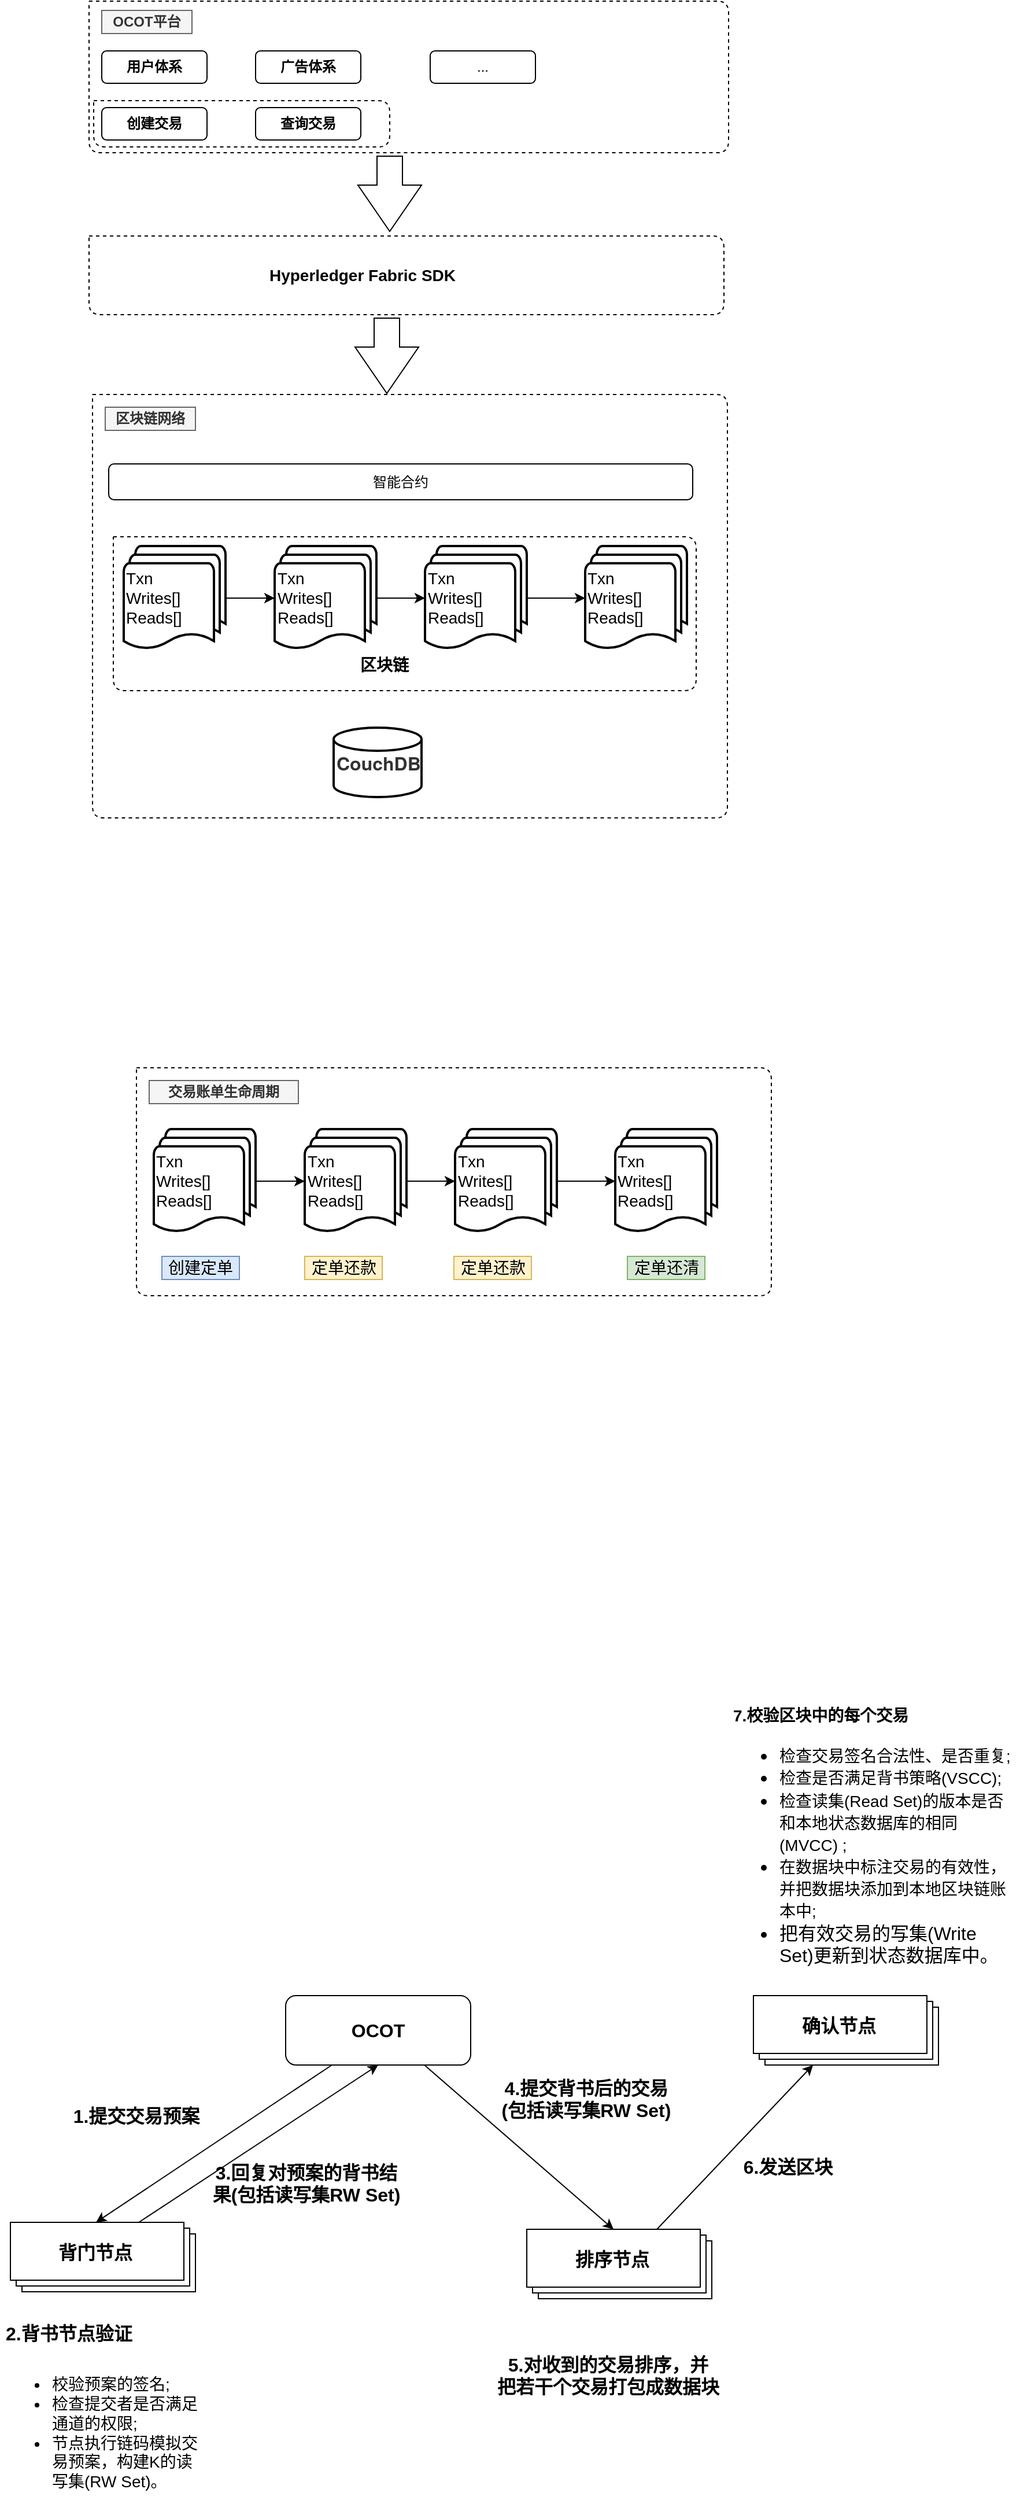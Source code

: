 <mxfile version="11.3.0" type="github" pages="1"><diagram id="ybbbF9Ips_LNxDzgqKM6" name="第 1 页"><mxGraphModel dx="1822" dy="794" grid="0" gridSize="10" guides="1" tooltips="1" connect="1" arrows="1" fold="1" page="0" pageScale="1" pageWidth="827" pageHeight="1169" math="0" shadow="0"><root><mxCell id="0"/><mxCell id="1" parent="0"/><mxCell id="frH8ttqrZoPlYyRedVNz-21" value="" style="html=1;shadow=0;dashed=0;align=center;verticalAlign=middle;shape=mxgraph.arrows2.arrow;dy=0.6;dx=40;direction=south;notch=0;" parent="1" vertex="1"><mxGeometry x="135.5" y="228" width="55" height="65" as="geometry"/></mxCell><mxCell id="frH8ttqrZoPlYyRedVNz-24" value="" style="group" parent="1" vertex="1" connectable="0"><mxGeometry x="-97" y="94" width="553" height="131" as="geometry"/></mxCell><mxCell id="frH8ttqrZoPlYyRedVNz-1" value="" style="endArrow=none;dashed=1;html=1;" parent="frH8ttqrZoPlYyRedVNz-24" edge="1"><mxGeometry width="50" height="50" relative="1" as="geometry"><mxPoint as="sourcePoint"/><mxPoint as="targetPoint"/><Array as="points"><mxPoint x="553"/><mxPoint x="553" y="131"/><mxPoint y="131"/></Array></mxGeometry></mxCell><mxCell id="frH8ttqrZoPlYyRedVNz-2" value="OCOT平台" style="text;html=1;strokeColor=#666666;fillColor=#f5f5f5;align=center;verticalAlign=middle;whiteSpace=wrap;rounded=0;fontStyle=1;fontColor=#333333;" parent="frH8ttqrZoPlYyRedVNz-24" vertex="1"><mxGeometry x="11" y="8" width="78" height="20" as="geometry"/></mxCell><mxCell id="frH8ttqrZoPlYyRedVNz-3" value="用户体系" style="rounded=1;whiteSpace=wrap;html=1;fontStyle=1" parent="frH8ttqrZoPlYyRedVNz-24" vertex="1"><mxGeometry x="11" y="43" width="91" height="28" as="geometry"/></mxCell><mxCell id="frH8ttqrZoPlYyRedVNz-4" value="&lt;b&gt;广告体系&lt;/b&gt;" style="rounded=1;whiteSpace=wrap;html=1;" parent="frH8ttqrZoPlYyRedVNz-24" vertex="1"><mxGeometry x="144" y="43" width="91" height="28" as="geometry"/></mxCell><mxCell id="frH8ttqrZoPlYyRedVNz-5" value="..." style="rounded=1;whiteSpace=wrap;html=1;" parent="frH8ttqrZoPlYyRedVNz-24" vertex="1"><mxGeometry x="295" y="43" width="91" height="28" as="geometry"/></mxCell><mxCell id="frH8ttqrZoPlYyRedVNz-6" value="创建交易" style="rounded=1;whiteSpace=wrap;html=1;fontStyle=1" parent="frH8ttqrZoPlYyRedVNz-24" vertex="1"><mxGeometry x="11" y="92" width="91" height="28" as="geometry"/></mxCell><mxCell id="frH8ttqrZoPlYyRedVNz-7" value="查询交易" style="rounded=1;whiteSpace=wrap;html=1;fontStyle=1" parent="frH8ttqrZoPlYyRedVNz-24" vertex="1"><mxGeometry x="144" y="92" width="91" height="28" as="geometry"/></mxCell><mxCell id="frH8ttqrZoPlYyRedVNz-9" value="" style="group" parent="frH8ttqrZoPlYyRedVNz-24" vertex="1" connectable="0"><mxGeometry x="4" y="86" width="256" height="40" as="geometry"/></mxCell><mxCell id="frH8ttqrZoPlYyRedVNz-10" value="" style="endArrow=none;dashed=1;html=1;" parent="frH8ttqrZoPlYyRedVNz-9" edge="1"><mxGeometry width="50" height="50" relative="1" as="geometry"><mxPoint as="sourcePoint"/><mxPoint as="targetPoint"/><Array as="points"><mxPoint x="256"/><mxPoint x="256" y="40"/><mxPoint y="40"/></Array></mxGeometry></mxCell><mxCell id="frH8ttqrZoPlYyRedVNz-26" value="" style="group" parent="1" vertex="1" connectable="0"><mxGeometry x="-97" y="297" width="549" height="68" as="geometry"/></mxCell><mxCell id="frH8ttqrZoPlYyRedVNz-20" value="" style="endArrow=none;dashed=1;html=1;" parent="frH8ttqrZoPlYyRedVNz-26" edge="1"><mxGeometry width="50" height="50" relative="1" as="geometry"><mxPoint as="sourcePoint"/><mxPoint as="targetPoint"/><Array as="points"><mxPoint x="549"/><mxPoint x="549" y="68"/><mxPoint y="68"/></Array></mxGeometry></mxCell><mxCell id="frH8ttqrZoPlYyRedVNz-25" value="Hyperledger Fabric SDK" style="text;html=1;strokeColor=none;fillColor=none;align=center;verticalAlign=middle;whiteSpace=wrap;rounded=0;fontStyle=1;fontSize=14;" parent="frH8ttqrZoPlYyRedVNz-26" vertex="1"><mxGeometry x="144" y="24" width="185" height="20" as="geometry"/></mxCell><mxCell id="frH8ttqrZoPlYyRedVNz-43" value="" style="html=1;shadow=0;dashed=0;align=center;verticalAlign=middle;shape=mxgraph.arrows2.arrow;dy=0.6;dx=40;direction=south;notch=0;" parent="1" vertex="1"><mxGeometry x="133" y="368" width="55" height="65" as="geometry"/></mxCell><mxCell id="frH8ttqrZoPlYyRedVNz-44" value="" style="group" parent="1" vertex="1" connectable="0"><mxGeometry x="-94" y="434" width="549" height="366" as="geometry"/></mxCell><mxCell id="frH8ttqrZoPlYyRedVNz-27" value="" style="group" parent="frH8ttqrZoPlYyRedVNz-44" vertex="1" connectable="0"><mxGeometry width="549" height="366" as="geometry"/></mxCell><mxCell id="frH8ttqrZoPlYyRedVNz-28" value="" style="endArrow=none;dashed=1;html=1;" parent="frH8ttqrZoPlYyRedVNz-27" edge="1"><mxGeometry width="50" height="50" relative="1" as="geometry"><mxPoint as="sourcePoint"/><mxPoint as="targetPoint"/><Array as="points"><mxPoint x="549"/><mxPoint x="549" y="366"/><mxPoint y="366"/></Array></mxGeometry></mxCell><mxCell id="frH8ttqrZoPlYyRedVNz-30" value="区块链网络" style="text;html=1;strokeColor=#666666;fillColor=#f5f5f5;align=center;verticalAlign=middle;whiteSpace=wrap;rounded=0;fontStyle=1;fontColor=#333333;" parent="frH8ttqrZoPlYyRedVNz-27" vertex="1"><mxGeometry x="11" y="11" width="78" height="20" as="geometry"/></mxCell><mxCell id="frH8ttqrZoPlYyRedVNz-31" value="智能合约" style="rounded=1;whiteSpace=wrap;html=1;" parent="frH8ttqrZoPlYyRedVNz-27" vertex="1"><mxGeometry x="14" y="60" width="505" height="31" as="geometry"/></mxCell><mxCell id="frH8ttqrZoPlYyRedVNz-32" value="" style="endArrow=none;dashed=1;html=1;fontSize=14;" parent="frH8ttqrZoPlYyRedVNz-27" edge="1"><mxGeometry width="50" height="50" relative="1" as="geometry"><mxPoint x="18" y="123" as="sourcePoint"/><mxPoint x="18" y="123" as="targetPoint"/><Array as="points"><mxPoint x="522" y="123"/><mxPoint x="522" y="256"/><mxPoint x="18" y="256"/></Array></mxGeometry></mxCell><mxCell id="frH8ttqrZoPlYyRedVNz-38" style="edgeStyle=orthogonalEdgeStyle;rounded=0;orthogonalLoop=1;jettySize=auto;html=1;exitX=1;exitY=0.5;exitDx=0;exitDy=0;exitPerimeter=0;entryX=0;entryY=0.5;entryDx=0;entryDy=0;entryPerimeter=0;fontSize=14;" parent="frH8ttqrZoPlYyRedVNz-27" source="frH8ttqrZoPlYyRedVNz-33" target="frH8ttqrZoPlYyRedVNz-35" edge="1"><mxGeometry relative="1" as="geometry"/></mxCell><mxCell id="frH8ttqrZoPlYyRedVNz-33" value="Txn&lt;br&gt;Writes[]&lt;br&gt;Reads[]" style="strokeWidth=2;html=1;shape=mxgraph.flowchart.multi-document;whiteSpace=wrap;fontSize=14;align=left;" parent="frH8ttqrZoPlYyRedVNz-27" vertex="1"><mxGeometry x="27" y="131" width="88" height="90" as="geometry"/></mxCell><mxCell id="frH8ttqrZoPlYyRedVNz-39" style="edgeStyle=orthogonalEdgeStyle;rounded=0;orthogonalLoop=1;jettySize=auto;html=1;exitX=1;exitY=0.5;exitDx=0;exitDy=0;exitPerimeter=0;fontSize=14;" parent="frH8ttqrZoPlYyRedVNz-27" source="frH8ttqrZoPlYyRedVNz-35" target="frH8ttqrZoPlYyRedVNz-36" edge="1"><mxGeometry relative="1" as="geometry"/></mxCell><mxCell id="frH8ttqrZoPlYyRedVNz-35" value="Txn&lt;br&gt;Writes[]&lt;br&gt;Reads[]" style="strokeWidth=2;html=1;shape=mxgraph.flowchart.multi-document;whiteSpace=wrap;fontSize=14;align=left;" parent="frH8ttqrZoPlYyRedVNz-27" vertex="1"><mxGeometry x="157.5" y="131" width="88" height="90" as="geometry"/></mxCell><mxCell id="frH8ttqrZoPlYyRedVNz-40" style="edgeStyle=orthogonalEdgeStyle;rounded=0;orthogonalLoop=1;jettySize=auto;html=1;exitX=1;exitY=0.5;exitDx=0;exitDy=0;exitPerimeter=0;entryX=0;entryY=0.5;entryDx=0;entryDy=0;entryPerimeter=0;fontSize=14;" parent="frH8ttqrZoPlYyRedVNz-27" source="frH8ttqrZoPlYyRedVNz-36" target="frH8ttqrZoPlYyRedVNz-37" edge="1"><mxGeometry relative="1" as="geometry"/></mxCell><mxCell id="frH8ttqrZoPlYyRedVNz-36" value="Txn&lt;br&gt;Writes[]&lt;br&gt;Reads[]" style="strokeWidth=2;html=1;shape=mxgraph.flowchart.multi-document;whiteSpace=wrap;fontSize=14;align=left;" parent="frH8ttqrZoPlYyRedVNz-27" vertex="1"><mxGeometry x="287.5" y="131" width="88" height="90" as="geometry"/></mxCell><mxCell id="frH8ttqrZoPlYyRedVNz-37" value="Txn&lt;br&gt;Writes[]&lt;br&gt;Reads[]" style="strokeWidth=2;html=1;shape=mxgraph.flowchart.multi-document;whiteSpace=wrap;fontSize=14;align=left;" parent="frH8ttqrZoPlYyRedVNz-27" vertex="1"><mxGeometry x="426" y="131" width="88" height="90" as="geometry"/></mxCell><mxCell id="frH8ttqrZoPlYyRedVNz-41" value="&lt;span style=&quot;color: rgb(51 , 51 , 51) ; font-family: &amp;quot;pingfang sc&amp;quot; , &amp;quot;helvetica neue&amp;quot; , &amp;quot;arial&amp;quot; , &amp;quot;hiragino sans gb&amp;quot; , &amp;quot;microsoft yahei ui&amp;quot; , &amp;quot;microsoft yahei&amp;quot; , &amp;quot;simsun&amp;quot; , sans-serif ; font-size: 16px ; white-space: pre-wrap&quot;&gt;CouchDB&lt;/span&gt;" style="strokeWidth=2;html=1;shape=mxgraph.flowchart.database;whiteSpace=wrap;fontSize=14;align=left;fontStyle=1" parent="frH8ttqrZoPlYyRedVNz-27" vertex="1"><mxGeometry x="208.5" y="288" width="76" height="60" as="geometry"/></mxCell><mxCell id="frH8ttqrZoPlYyRedVNz-42" value="区块链" style="text;strokeColor=none;fillColor=none;html=1;fontSize=14;fontStyle=1;verticalAlign=middle;align=center;" parent="frH8ttqrZoPlYyRedVNz-27" vertex="1"><mxGeometry x="202" y="214" width="100" height="40" as="geometry"/></mxCell><mxCell id="frH8ttqrZoPlYyRedVNz-67" value="" style="group" parent="1" vertex="1" connectable="0"><mxGeometry x="-56" y="1016" width="549" height="197" as="geometry"/></mxCell><mxCell id="frH8ttqrZoPlYyRedVNz-47" value="" style="endArrow=none;dashed=1;html=1;" parent="frH8ttqrZoPlYyRedVNz-67" edge="1"><mxGeometry width="50" height="50" relative="1" as="geometry"><mxPoint as="sourcePoint"/><mxPoint as="targetPoint"/><Array as="points"><mxPoint x="549"/><mxPoint x="549" y="197"/><mxPoint y="197"/></Array></mxGeometry></mxCell><mxCell id="frH8ttqrZoPlYyRedVNz-48" value="交易账单生命周期" style="text;html=1;strokeColor=#666666;fillColor=#f5f5f5;align=center;verticalAlign=middle;whiteSpace=wrap;rounded=0;fontStyle=1;fontColor=#333333;" parent="frH8ttqrZoPlYyRedVNz-67" vertex="1"><mxGeometry x="11" y="11" width="129" height="20" as="geometry"/></mxCell><mxCell id="frH8ttqrZoPlYyRedVNz-52" value="Txn&lt;br&gt;Writes[]&lt;br&gt;Reads[]" style="strokeWidth=2;html=1;shape=mxgraph.flowchart.multi-document;whiteSpace=wrap;fontSize=14;align=left;" parent="frH8ttqrZoPlYyRedVNz-67" vertex="1"><mxGeometry x="15" y="53" width="88" height="90" as="geometry"/></mxCell><mxCell id="frH8ttqrZoPlYyRedVNz-54" value="Txn&lt;br&gt;Writes[]&lt;br&gt;Reads[]" style="strokeWidth=2;html=1;shape=mxgraph.flowchart.multi-document;whiteSpace=wrap;fontSize=14;align=left;" parent="frH8ttqrZoPlYyRedVNz-67" vertex="1"><mxGeometry x="145.5" y="53" width="88" height="90" as="geometry"/></mxCell><mxCell id="frH8ttqrZoPlYyRedVNz-51" style="edgeStyle=orthogonalEdgeStyle;rounded=0;orthogonalLoop=1;jettySize=auto;html=1;exitX=1;exitY=0.5;exitDx=0;exitDy=0;exitPerimeter=0;entryX=0;entryY=0.5;entryDx=0;entryDy=0;entryPerimeter=0;fontSize=14;" parent="frH8ttqrZoPlYyRedVNz-67" source="frH8ttqrZoPlYyRedVNz-52" target="frH8ttqrZoPlYyRedVNz-54" edge="1"><mxGeometry relative="1" as="geometry"/></mxCell><mxCell id="frH8ttqrZoPlYyRedVNz-56" value="Txn&lt;br&gt;Writes[]&lt;br&gt;Reads[]" style="strokeWidth=2;html=1;shape=mxgraph.flowchart.multi-document;whiteSpace=wrap;fontSize=14;align=left;" parent="frH8ttqrZoPlYyRedVNz-67" vertex="1"><mxGeometry x="275.5" y="53" width="88" height="90" as="geometry"/></mxCell><mxCell id="frH8ttqrZoPlYyRedVNz-53" style="edgeStyle=orthogonalEdgeStyle;rounded=0;orthogonalLoop=1;jettySize=auto;html=1;exitX=1;exitY=0.5;exitDx=0;exitDy=0;exitPerimeter=0;fontSize=14;" parent="frH8ttqrZoPlYyRedVNz-67" source="frH8ttqrZoPlYyRedVNz-54" target="frH8ttqrZoPlYyRedVNz-56" edge="1"><mxGeometry relative="1" as="geometry"/></mxCell><mxCell id="frH8ttqrZoPlYyRedVNz-57" value="Txn&lt;br&gt;Writes[]&lt;br&gt;Reads[]" style="strokeWidth=2;html=1;shape=mxgraph.flowchart.multi-document;whiteSpace=wrap;fontSize=14;align=left;" parent="frH8ttqrZoPlYyRedVNz-67" vertex="1"><mxGeometry x="414" y="53" width="88" height="90" as="geometry"/></mxCell><mxCell id="frH8ttqrZoPlYyRedVNz-55" style="edgeStyle=orthogonalEdgeStyle;rounded=0;orthogonalLoop=1;jettySize=auto;html=1;exitX=1;exitY=0.5;exitDx=0;exitDy=0;exitPerimeter=0;entryX=0;entryY=0.5;entryDx=0;entryDy=0;entryPerimeter=0;fontSize=14;" parent="frH8ttqrZoPlYyRedVNz-67" source="frH8ttqrZoPlYyRedVNz-56" target="frH8ttqrZoPlYyRedVNz-57" edge="1"><mxGeometry relative="1" as="geometry"/></mxCell><mxCell id="frH8ttqrZoPlYyRedVNz-61" value="创建定单" style="text;html=1;strokeColor=#6c8ebf;fillColor=#dae8fc;align=center;verticalAlign=middle;whiteSpace=wrap;rounded=0;fontSize=14;" parent="frH8ttqrZoPlYyRedVNz-67" vertex="1"><mxGeometry x="22" y="163" width="67" height="20" as="geometry"/></mxCell><mxCell id="frH8ttqrZoPlYyRedVNz-62" value="定单还款" style="text;html=1;strokeColor=#d6b656;fillColor=#fff2cc;align=center;verticalAlign=middle;whiteSpace=wrap;rounded=0;fontSize=14;" parent="frH8ttqrZoPlYyRedVNz-67" vertex="1"><mxGeometry x="145.5" y="163" width="67" height="20" as="geometry"/></mxCell><mxCell id="frH8ttqrZoPlYyRedVNz-63" value="定单还款" style="text;html=1;strokeColor=#d6b656;fillColor=#fff2cc;align=center;verticalAlign=middle;whiteSpace=wrap;rounded=0;fontSize=14;" parent="frH8ttqrZoPlYyRedVNz-67" vertex="1"><mxGeometry x="274.5" y="163" width="67" height="20" as="geometry"/></mxCell><mxCell id="frH8ttqrZoPlYyRedVNz-64" value="定单还清" style="text;html=1;strokeColor=#82b366;fillColor=#d5e8d4;align=center;verticalAlign=middle;whiteSpace=wrap;rounded=0;fontSize=14;" parent="frH8ttqrZoPlYyRedVNz-67" vertex="1"><mxGeometry x="424.5" y="163" width="67" height="20" as="geometry"/></mxCell><mxCell id="q4oPgiMQIJw748zE46lO-1" value="OCOT" style="rounded=1;whiteSpace=wrap;html=1;fontStyle=1;fontSize=16;" vertex="1" parent="1"><mxGeometry x="73" y="1818" width="160" height="60" as="geometry"/></mxCell><mxCell id="q4oPgiMQIJw748zE46lO-4" value="" style="endArrow=none;startArrow=classic;html=1;fontSize=16;entryX=0.25;entryY=1;entryDx=0;entryDy=0;exitX=0;exitY=0;exitDx=74;exitDy=0;exitPerimeter=0;startFill=1;endFill=0;" edge="1" parent="1" source="q4oPgiMQIJw748zE46lO-2" target="q4oPgiMQIJw748zE46lO-1"><mxGeometry width="50" height="50" relative="1" as="geometry"><mxPoint x="102" y="2033" as="sourcePoint"/><mxPoint x="152" y="1983" as="targetPoint"/></mxGeometry></mxCell><mxCell id="q4oPgiMQIJw748zE46lO-5" value="" style="endArrow=none;html=1;fontSize=16;exitX=0.5;exitY=1;exitDx=0;exitDy=0;entryX=0;entryY=0;entryDx=111;entryDy=0;entryPerimeter=0;endFill=0;startArrow=classic;startFill=1;" edge="1" parent="1" source="q4oPgiMQIJw748zE46lO-1" target="q4oPgiMQIJw748zE46lO-2"><mxGeometry width="50" height="50" relative="1" as="geometry"><mxPoint x="74" y="2021" as="sourcePoint"/><mxPoint x="124" y="1971" as="targetPoint"/></mxGeometry></mxCell><mxCell id="q4oPgiMQIJw748zE46lO-15" value="1.提交交易预案" style="text;html=1;strokeColor=none;fillColor=none;align=center;verticalAlign=middle;whiteSpace=wrap;rounded=0;fontSize=16;fontStyle=1" vertex="1" parent="1"><mxGeometry x="-129" y="1912" width="146" height="20" as="geometry"/></mxCell><mxCell id="q4oPgiMQIJw748zE46lO-17" value="&lt;h1&gt;&lt;font style=&quot;font-size: 16px&quot;&gt;2.背书节点验证&lt;/font&gt;&lt;/h1&gt;&lt;div style=&quot;font-size: 14px&quot;&gt;&lt;div&gt;&lt;ul&gt;&lt;li&gt;校验预案的签名;&lt;/li&gt;&lt;li&gt;检查提交者是否满足通道的权限;&lt;/li&gt;&lt;li&gt;节点执行链码模拟交易预案，构&lt;span&gt;建K的读写集(RW Set)。&lt;/span&gt;&lt;/li&gt;&lt;/ul&gt;&lt;/div&gt;&lt;/div&gt;&lt;div&gt;&lt;br&gt;&lt;/div&gt;" style="text;html=1;strokeColor=none;fillColor=none;spacing=5;spacingTop=-20;whiteSpace=wrap;overflow=hidden;rounded=0;fontSize=16;verticalAlign=bottom;" vertex="1" parent="1"><mxGeometry x="-174" y="2080" width="182" height="173" as="geometry"/></mxCell><mxCell id="q4oPgiMQIJw748zE46lO-18" value="3.&lt;span style=&quot;font-size: 16px;&quot;&gt;回复对预案的背书结&lt;/span&gt;&lt;div style=&quot;font-size: 16px;&quot;&gt;果(包括读写集RW Set)&lt;/div&gt;&lt;div style=&quot;font-size: 16px;&quot;&gt;&lt;br style=&quot;font-size: 16px;&quot;&gt;&lt;/div&gt;" style="text;html=1;strokeColor=none;fillColor=none;align=center;verticalAlign=middle;whiteSpace=wrap;rounded=0;fontSize=16;fontStyle=1" vertex="1" parent="1"><mxGeometry y="1966" width="182" height="48" as="geometry"/></mxCell><mxCell id="q4oPgiMQIJw748zE46lO-19" value="" style="group" vertex="1" connectable="0" parent="1"><mxGeometry x="-165" y="2014" width="160" height="60" as="geometry"/></mxCell><mxCell id="q4oPgiMQIJw748zE46lO-2" value="" style="verticalLabelPosition=bottom;verticalAlign=top;html=1;shape=mxgraph.basic.layered_rect;dx=10;outlineConnect=0;fontSize=16;" vertex="1" parent="q4oPgiMQIJw748zE46lO-19"><mxGeometry width="160" height="60" as="geometry"/></mxCell><mxCell id="q4oPgiMQIJw748zE46lO-14" value="背门节点" style="text;html=1;strokeColor=none;fillColor=none;align=center;verticalAlign=middle;whiteSpace=wrap;rounded=0;fontSize=16;fontStyle=1" vertex="1" parent="q4oPgiMQIJw748zE46lO-19"><mxGeometry x="32" y="16" width="83" height="20" as="geometry"/></mxCell><mxCell id="q4oPgiMQIJw748zE46lO-20" value="" style="group" vertex="1" connectable="0" parent="1"><mxGeometry x="281.5" y="2020" width="160" height="60" as="geometry"/></mxCell><mxCell id="q4oPgiMQIJw748zE46lO-21" value="" style="verticalLabelPosition=bottom;verticalAlign=top;html=1;shape=mxgraph.basic.layered_rect;dx=10;outlineConnect=0;fontSize=16;" vertex="1" parent="q4oPgiMQIJw748zE46lO-20"><mxGeometry width="160" height="60" as="geometry"/></mxCell><mxCell id="q4oPgiMQIJw748zE46lO-22" value="排序节点" style="text;html=1;strokeColor=none;fillColor=none;align=center;verticalAlign=middle;whiteSpace=wrap;rounded=0;fontSize=16;fontStyle=1" vertex="1" parent="q4oPgiMQIJw748zE46lO-20"><mxGeometry x="32" y="16" width="83" height="20" as="geometry"/></mxCell><mxCell id="q4oPgiMQIJw748zE46lO-24" value="" style="group" vertex="1" connectable="0" parent="1"><mxGeometry x="477.5" y="1818" width="160" height="60" as="geometry"/></mxCell><mxCell id="q4oPgiMQIJw748zE46lO-25" value="" style="verticalLabelPosition=bottom;verticalAlign=top;html=1;shape=mxgraph.basic.layered_rect;dx=10;outlineConnect=0;fontSize=16;" vertex="1" parent="q4oPgiMQIJw748zE46lO-24"><mxGeometry width="160" height="60" as="geometry"/></mxCell><mxCell id="q4oPgiMQIJw748zE46lO-26" value="确认节点" style="text;html=1;strokeColor=none;fillColor=none;align=center;verticalAlign=middle;whiteSpace=wrap;rounded=0;fontSize=16;fontStyle=1" vertex="1" parent="q4oPgiMQIJw748zE46lO-24"><mxGeometry x="32" y="16" width="83" height="20" as="geometry"/></mxCell><mxCell id="q4oPgiMQIJw748zE46lO-27" value="" style="endArrow=classic;html=1;fontSize=16;exitX=0.75;exitY=1;exitDx=0;exitDy=0;entryX=0;entryY=0;entryDx=75;entryDy=0;entryPerimeter=0;" edge="1" parent="1" source="q4oPgiMQIJw748zE46lO-1" target="q4oPgiMQIJw748zE46lO-21"><mxGeometry width="50" height="50" relative="1" as="geometry"><mxPoint x="337" y="1967" as="sourcePoint"/><mxPoint x="387" y="1917" as="targetPoint"/></mxGeometry></mxCell><mxCell id="q4oPgiMQIJw748zE46lO-29" value="&lt;div&gt;4.提交背书后的&lt;span&gt;交易&lt;/span&gt;&lt;/div&gt;&lt;div&gt;&lt;span&gt;(包括读写&lt;/span&gt;&lt;span&gt;集RW Set)&lt;/span&gt;&lt;/div&gt;&lt;div&gt;&lt;br&gt;&lt;/div&gt;" style="text;html=1;strokeColor=none;fillColor=none;align=center;verticalAlign=middle;whiteSpace=wrap;rounded=0;fontSize=16;fontStyle=1" vertex="1" parent="1"><mxGeometry x="252" y="1901" width="162" height="31" as="geometry"/></mxCell><mxCell id="q4oPgiMQIJw748zE46lO-32" value="&lt;div&gt;&lt;div&gt;5.对收到的交易排序，并&lt;/div&gt;&lt;div&gt;把若干个交易打包成数据块&lt;/div&gt;&lt;/div&gt;&lt;div&gt;&lt;br&gt;&lt;/div&gt;" style="text;html=1;strokeColor=none;fillColor=none;align=center;verticalAlign=middle;whiteSpace=wrap;rounded=0;fontSize=16;fontStyle=1" vertex="1" parent="1"><mxGeometry x="253" y="2123" width="198" height="66" as="geometry"/></mxCell><mxCell id="q4oPgiMQIJw748zE46lO-33" value="" style="endArrow=none;html=1;fontSize=16;entryX=0;entryY=0;entryDx=112.5;entryDy=0;entryPerimeter=0;endFill=0;startArrow=classic;startFill=1;" edge="1" parent="1" source="q4oPgiMQIJw748zE46lO-25" target="q4oPgiMQIJw748zE46lO-21"><mxGeometry width="50" height="50" relative="1" as="geometry"><mxPoint x="648.5" y="1884" as="sourcePoint"/><mxPoint x="441.5" y="2020" as="targetPoint"/></mxGeometry></mxCell><mxCell id="q4oPgiMQIJw748zE46lO-34" value="6.发送区块" style="text;html=1;strokeColor=none;fillColor=none;align=center;verticalAlign=middle;whiteSpace=wrap;rounded=0;fontSize=16;fontStyle=1" vertex="1" parent="1"><mxGeometry x="456" y="1956" width="103" height="20" as="geometry"/></mxCell><mxCell id="q4oPgiMQIJw748zE46lO-35" value="&lt;h1 style=&quot;font-size: 14px&quot;&gt;&lt;font style=&quot;font-size: 14px&quot;&gt;7.校验区块中的每个交易&lt;/font&gt;&lt;/h1&gt;&lt;ul&gt;&lt;li&gt;&lt;span style=&quot;font-size: 14px&quot;&gt;检查交易签名合法性、是否重复;&lt;/span&gt;&lt;/li&gt;&lt;li&gt;&lt;span style=&quot;font-size: 14px&quot;&gt;检查是否满足背书策略(VSCC);&lt;/span&gt;&lt;/li&gt;&lt;li&gt;&lt;font style=&quot;font-size: 14px&quot;&gt;检查读集(Read Set)的版本是否和本地&lt;/font&gt;&lt;span style=&quot;font-size: 14px&quot;&gt;状态数据库的相同(MVCC) ;&lt;/span&gt;&lt;/li&gt;&lt;li&gt;&lt;font style=&quot;font-size: 14px&quot;&gt;在数据块中标注交易的有效性，并把&lt;/font&gt;&lt;span style=&quot;font-size: 14px&quot;&gt;数据块添加到本地区块链账本中;&lt;/span&gt;&lt;/li&gt;&lt;li&gt;&lt;font style=&quot;font-weight: normal&quot;&gt;把有效交易的写集(Write Set)更新到状&lt;/font&gt;&lt;span style=&quot;font-weight: normal&quot;&gt;态数据库中。&lt;/span&gt;&lt;/li&gt;&lt;/ul&gt;&lt;div style=&quot;font-size: 14px&quot;&gt;&lt;br&gt;&lt;/div&gt;" style="text;html=1;strokeColor=none;fillColor=none;spacing=5;spacingTop=-20;whiteSpace=wrap;overflow=hidden;rounded=0;fontSize=16;verticalAlign=bottom;" vertex="1" parent="1"><mxGeometry x="455" y="1574" width="252" height="237" as="geometry"/></mxCell></root></mxGraphModel></diagram></mxfile>